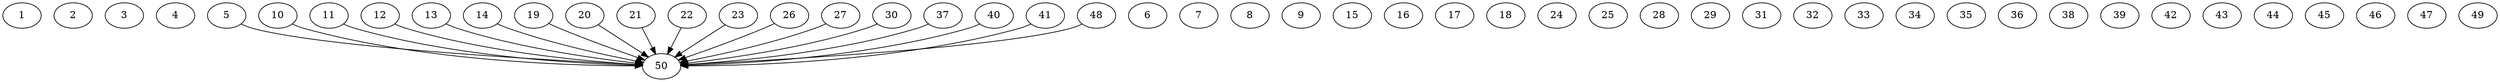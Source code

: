 // DAG automatically generated by daggen at Thu Oct  3 14:07:56 2019
// ./daggen --dot -n 50 --ccr 0.5 --fat 0.9 --regular 0.5 --density 0.7 --mindata 5242880 --maxdata 52428800 
digraph G {
  1 [size="102965248", alpha="0.18", expect_size="51482624"] 
  2 [size="60542976", alpha="0.00", expect_size="30271488"] 
  3 [size="47771648", alpha="0.03", expect_size="23885824"] 
  4 [size="32534528", alpha="0.00", expect_size="16267264"] 
  5 [size="101289984", alpha="0.20", expect_size="50644992"] 
  5 -> 50 [size ="50644992"]
  6 [size="49852416", alpha="0.13", expect_size="24926208"] 
  7 [size="34314240", alpha="0.15", expect_size="17157120"] 
  8 [size="87164928", alpha="0.06", expect_size="43582464"] 
  9 [size="28035072", alpha="0.00", expect_size="14017536"] 
  10 [size="14895104", alpha="0.00", expect_size="7447552"] 
  10 -> 50 [size ="7447552"]
  11 [size="54073344", alpha="0.19", expect_size="27036672"] 
  11 -> 50 [size ="27036672"]
  12 [size="46905344", alpha="0.04", expect_size="23452672"] 
  12 -> 50 [size ="23452672"]
  13 [size="48943104", alpha="0.12", expect_size="24471552"] 
  13 -> 50 [size ="24471552"]
  14 [size="63369216", alpha="0.13", expect_size="31684608"] 
  14 -> 50 [size ="31684608"]
  15 [size="64217088", alpha="0.18", expect_size="32108544"] 
  16 [size="63946752", alpha="0.06", expect_size="31973376"] 
  17 [size="30840832", alpha="0.18", expect_size="15420416"] 
  18 [size="100386816", alpha="0.15", expect_size="50193408"] 
  19 [size="33339392", alpha="0.02", expect_size="16669696"] 
  19 -> 50 [size ="16669696"]
  20 [size="35153920", alpha="0.18", expect_size="17576960"] 
  20 -> 50 [size ="17576960"]
  21 [size="35721216", alpha="0.13", expect_size="17860608"] 
  21 -> 50 [size ="17860608"]
  22 [size="32688128", alpha="0.19", expect_size="16344064"] 
  22 -> 50 [size ="16344064"]
  23 [size="50245632", alpha="0.13", expect_size="25122816"] 
  23 -> 50 [size ="25122816"]
  24 [size="13420544", alpha="0.12", expect_size="6710272"] 
  25 [size="72488960", alpha="0.10", expect_size="36244480"] 
  26 [size="65396736", alpha="0.16", expect_size="32698368"] 
  26 -> 50 [size ="32698368"]
  27 [size="95365120", alpha="0.08", expect_size="47682560"] 
  27 -> 50 [size ="47682560"]
  28 [size="85094400", alpha="0.15", expect_size="42547200"] 
  29 [size="63285248", alpha="0.07", expect_size="31642624"] 
  30 [size="71204864", alpha="0.19", expect_size="35602432"] 
  30 -> 50 [size ="35602432"]
  31 [size="59979776", alpha="0.00", expect_size="29989888"] 
  32 [size="27719680", alpha="0.10", expect_size="13859840"] 
  33 [size="24479744", alpha="0.07", expect_size="12239872"] 
  34 [size="87547904", alpha="0.16", expect_size="43773952"] 
  35 [size="50231296", alpha="0.16", expect_size="25115648"] 
  36 [size="97701888", alpha="0.07", expect_size="48850944"] 
  37 [size="80586752", alpha="0.03", expect_size="40293376"] 
  37 -> 50 [size ="40293376"]
  38 [size="22714368", alpha="0.17", expect_size="11357184"] 
  39 [size="95137792", alpha="0.17", expect_size="47568896"] 
  40 [size="32290816", alpha="0.01", expect_size="16145408"] 
  40 -> 50 [size ="16145408"]
  41 [size="27328512", alpha="0.12", expect_size="13664256"] 
  41 -> 50 [size ="13664256"]
  42 [size="29464576", alpha="0.06", expect_size="14732288"] 
  43 [size="75122688", alpha="0.10", expect_size="37561344"] 
  44 [size="14014464", alpha="0.13", expect_size="7007232"] 
  45 [size="87771136", alpha="0.10", expect_size="43885568"] 
  46 [size="67008512", alpha="0.19", expect_size="33504256"] 
  47 [size="99559424", alpha="0.06", expect_size="49779712"] 
  48 [size="17037312", alpha="0.08", expect_size="8518656"] 
  48 -> 50 [size ="8518656"]
  49 [size="98084864", alpha="0.02", expect_size="49042432"] 
  50 [size="82442240", alpha="0.08", expect_size="41221120"] 
}
